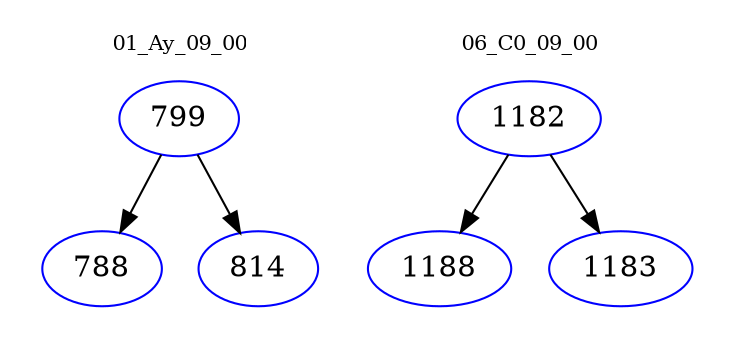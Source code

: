 digraph{
subgraph cluster_0 {
color = white
label = "01_Ay_09_00";
fontsize=10;
T0_799 [label="799", color="blue"]
T0_799 -> T0_788 [color="black"]
T0_788 [label="788", color="blue"]
T0_799 -> T0_814 [color="black"]
T0_814 [label="814", color="blue"]
}
subgraph cluster_1 {
color = white
label = "06_C0_09_00";
fontsize=10;
T1_1182 [label="1182", color="blue"]
T1_1182 -> T1_1188 [color="black"]
T1_1188 [label="1188", color="blue"]
T1_1182 -> T1_1183 [color="black"]
T1_1183 [label="1183", color="blue"]
}
}
